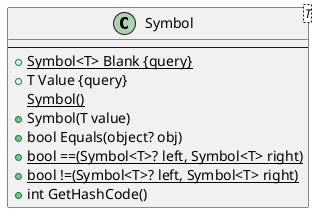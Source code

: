 @startuml classes

class Symbol<T> {
    --
    +{static} Symbol<T> Blank {query}
    +T Value {query}
    {static} Symbol()
    +Symbol(T value)
    +bool Equals(object? obj)
    +{static} bool ==(Symbol<T>? left, Symbol<T> right)
    +{static} bool !=(Symbol<T>? left, Symbol<T> right)
    +int GetHashCode()
}

@enduml